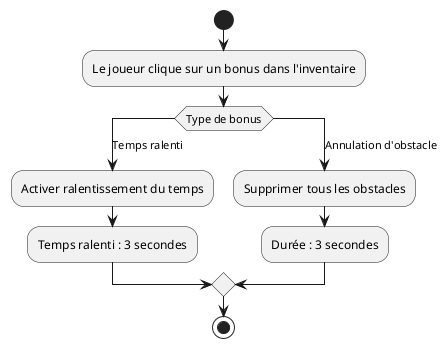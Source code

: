 @startuml sub-activation-bonus

start
:Le joueur clique sur un bonus dans l'inventaire;
switch (Type de bonus)
  case (Temps ralenti)
    :Activer ralentissement du temps;
    :Temps ralenti : 3 secondes;
  case (Annulation d'obstacle)
    :Supprimer tous les obstacles;
    :Durée : 3 secondes;
endswitch
stop

@enduml
